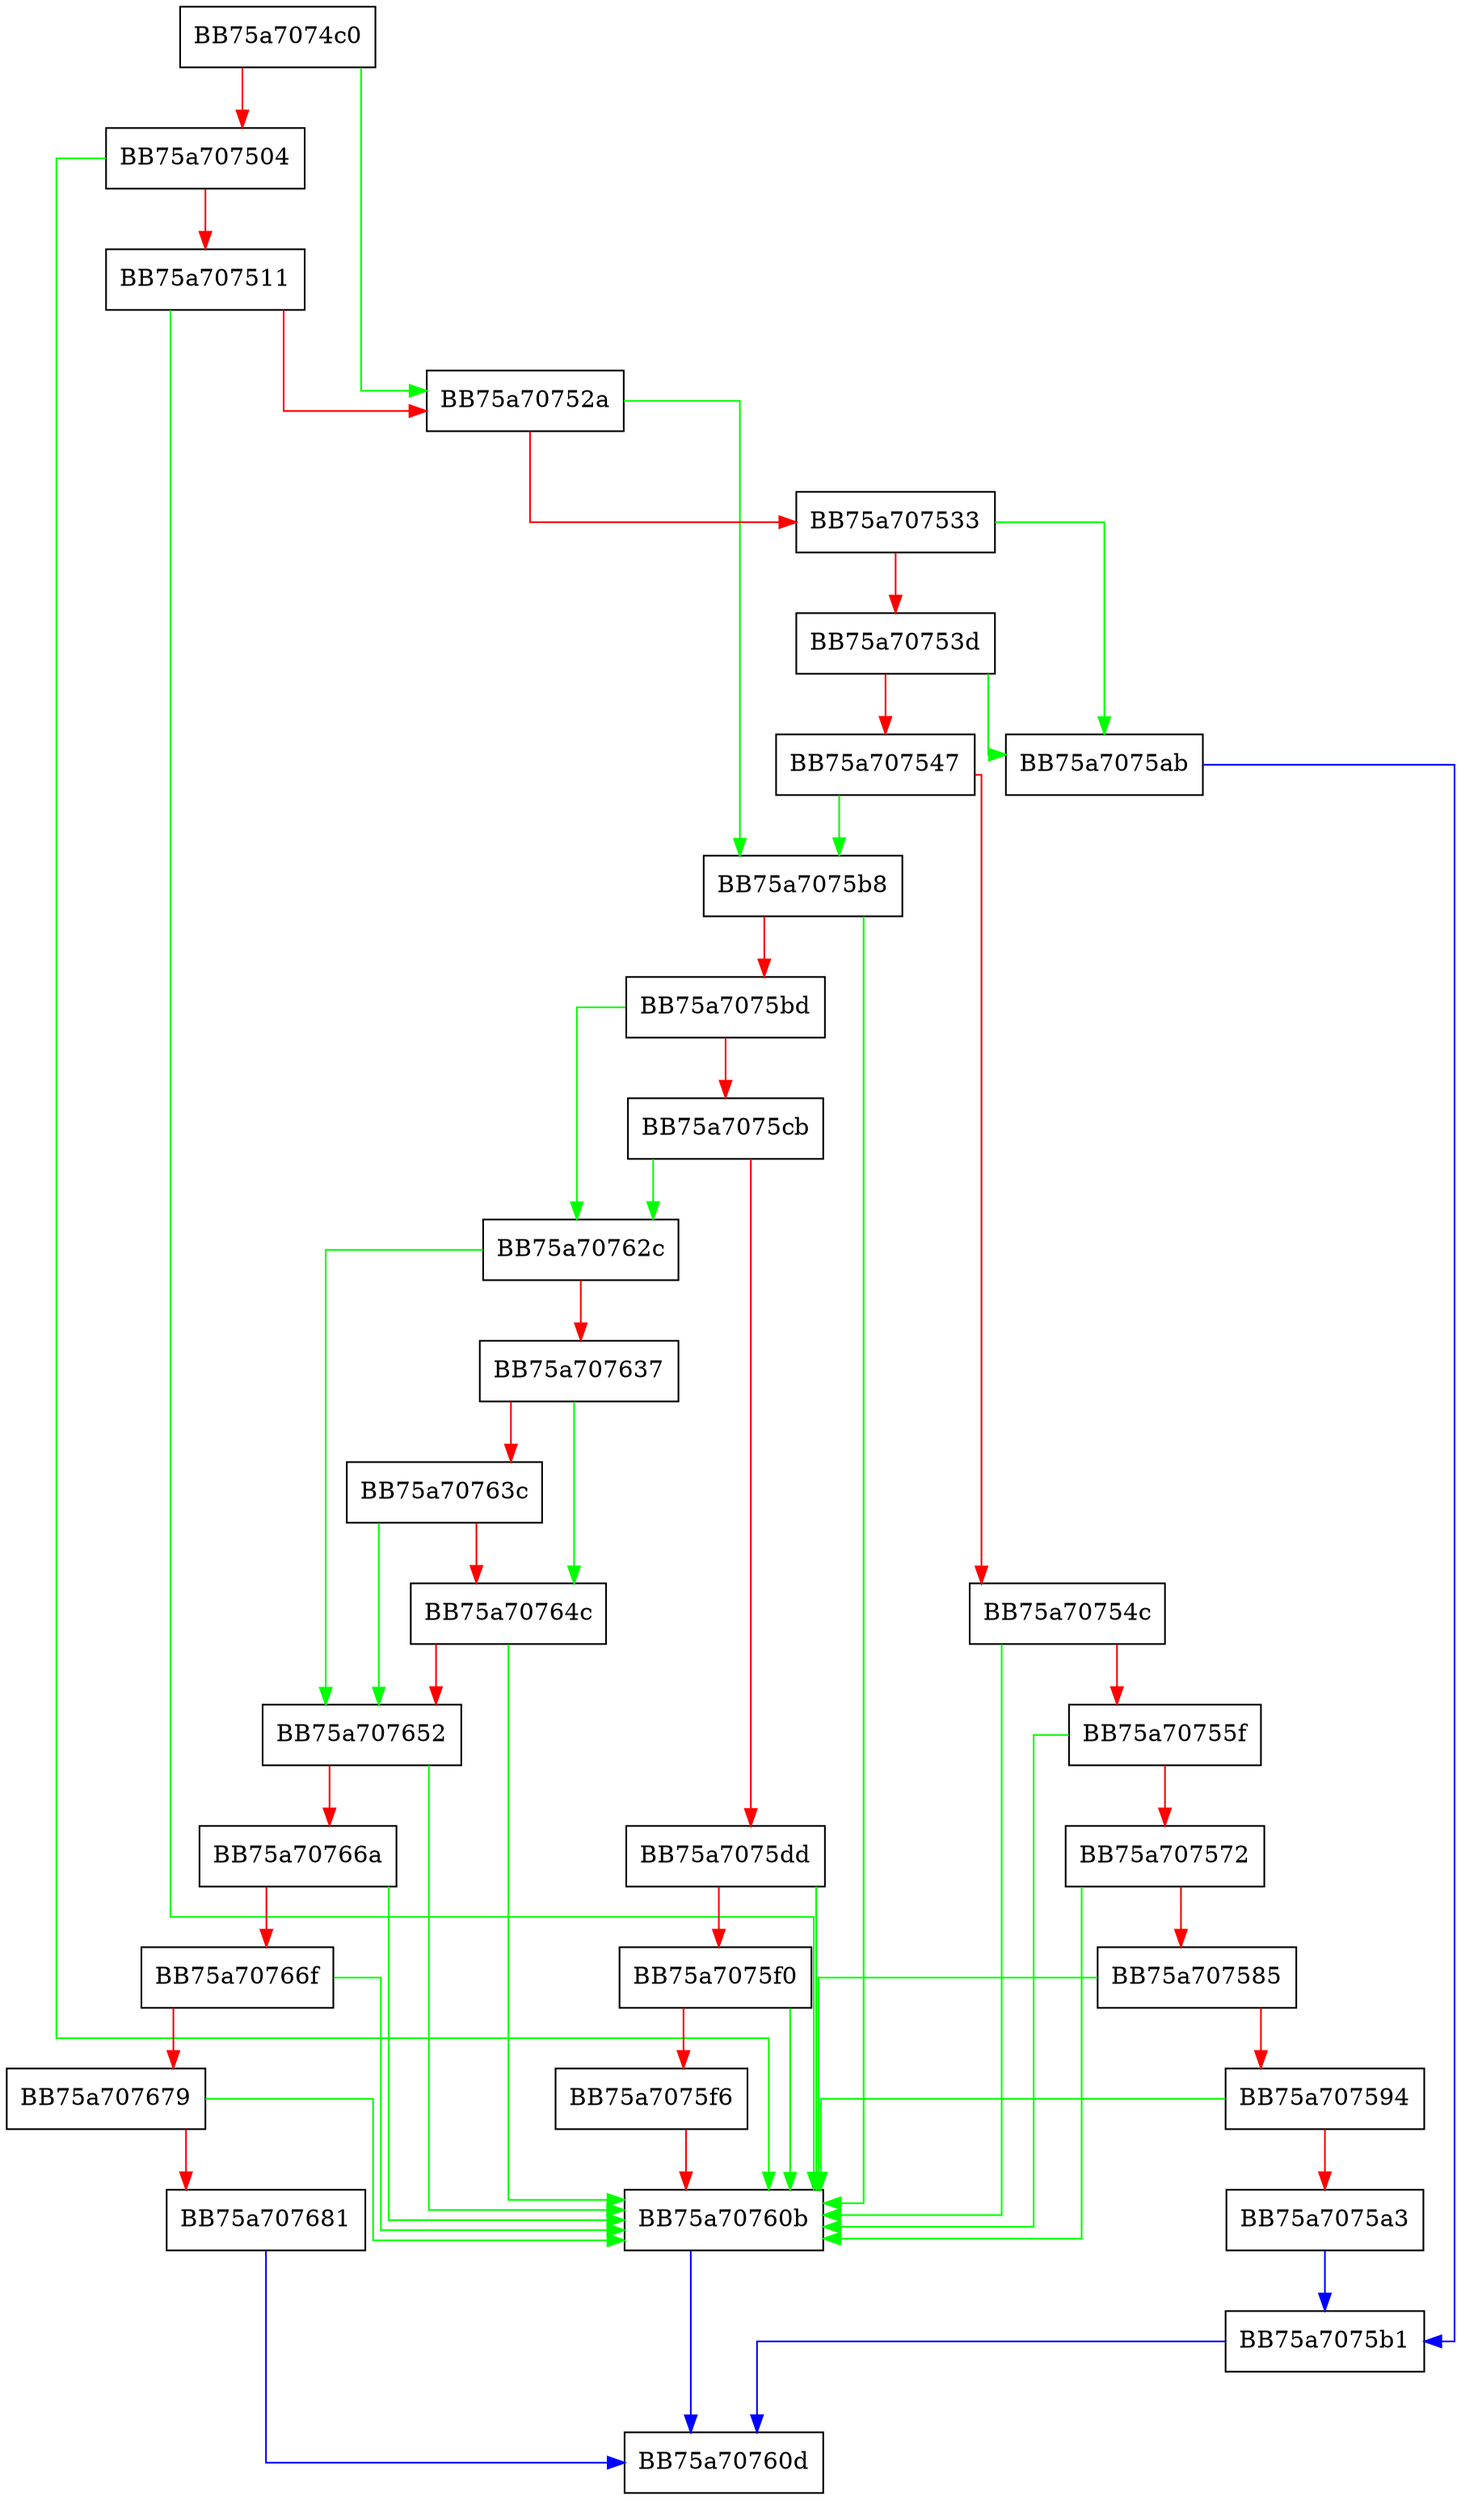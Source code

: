 digraph GetFileQueryRequiredForResource {
  node [shape="box"];
  graph [splines=ortho];
  BB75a7074c0 -> BB75a70752a [color="green"];
  BB75a7074c0 -> BB75a707504 [color="red"];
  BB75a707504 -> BB75a70760b [color="green"];
  BB75a707504 -> BB75a707511 [color="red"];
  BB75a707511 -> BB75a70760b [color="green"];
  BB75a707511 -> BB75a70752a [color="red"];
  BB75a70752a -> BB75a7075b8 [color="green"];
  BB75a70752a -> BB75a707533 [color="red"];
  BB75a707533 -> BB75a7075ab [color="green"];
  BB75a707533 -> BB75a70753d [color="red"];
  BB75a70753d -> BB75a7075ab [color="green"];
  BB75a70753d -> BB75a707547 [color="red"];
  BB75a707547 -> BB75a7075b8 [color="green"];
  BB75a707547 -> BB75a70754c [color="red"];
  BB75a70754c -> BB75a70760b [color="green"];
  BB75a70754c -> BB75a70755f [color="red"];
  BB75a70755f -> BB75a70760b [color="green"];
  BB75a70755f -> BB75a707572 [color="red"];
  BB75a707572 -> BB75a70760b [color="green"];
  BB75a707572 -> BB75a707585 [color="red"];
  BB75a707585 -> BB75a70760b [color="green"];
  BB75a707585 -> BB75a707594 [color="red"];
  BB75a707594 -> BB75a70760b [color="green"];
  BB75a707594 -> BB75a7075a3 [color="red"];
  BB75a7075a3 -> BB75a7075b1 [color="blue"];
  BB75a7075ab -> BB75a7075b1 [color="blue"];
  BB75a7075b1 -> BB75a70760d [color="blue"];
  BB75a7075b8 -> BB75a70760b [color="green"];
  BB75a7075b8 -> BB75a7075bd [color="red"];
  BB75a7075bd -> BB75a70762c [color="green"];
  BB75a7075bd -> BB75a7075cb [color="red"];
  BB75a7075cb -> BB75a70762c [color="green"];
  BB75a7075cb -> BB75a7075dd [color="red"];
  BB75a7075dd -> BB75a70760b [color="green"];
  BB75a7075dd -> BB75a7075f0 [color="red"];
  BB75a7075f0 -> BB75a70760b [color="green"];
  BB75a7075f0 -> BB75a7075f6 [color="red"];
  BB75a7075f6 -> BB75a70760b [color="red"];
  BB75a70760b -> BB75a70760d [color="blue"];
  BB75a70762c -> BB75a707652 [color="green"];
  BB75a70762c -> BB75a707637 [color="red"];
  BB75a707637 -> BB75a70764c [color="green"];
  BB75a707637 -> BB75a70763c [color="red"];
  BB75a70763c -> BB75a707652 [color="green"];
  BB75a70763c -> BB75a70764c [color="red"];
  BB75a70764c -> BB75a70760b [color="green"];
  BB75a70764c -> BB75a707652 [color="red"];
  BB75a707652 -> BB75a70760b [color="green"];
  BB75a707652 -> BB75a70766a [color="red"];
  BB75a70766a -> BB75a70760b [color="green"];
  BB75a70766a -> BB75a70766f [color="red"];
  BB75a70766f -> BB75a70760b [color="green"];
  BB75a70766f -> BB75a707679 [color="red"];
  BB75a707679 -> BB75a70760b [color="green"];
  BB75a707679 -> BB75a707681 [color="red"];
  BB75a707681 -> BB75a70760d [color="blue"];
}